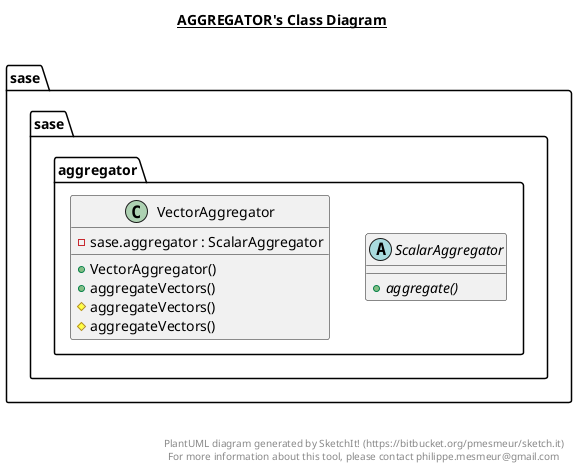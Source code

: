 @startuml

title __AGGREGATOR's Class Diagram__\n

  package sase.sase.aggregator {
    abstract class ScalarAggregator {
        {abstract} + aggregate()
    }
  }
  

  package sase.sase.aggregator {
    class VectorAggregator {
        - sase.aggregator : ScalarAggregator
        + VectorAggregator()
        + aggregateVectors()
        # aggregateVectors()
        # aggregateVectors()
    }
  }
  



right footer


PlantUML diagram generated by SketchIt! (https://bitbucket.org/pmesmeur/sketch.it)
For more information about this tool, please contact philippe.mesmeur@gmail.com
endfooter

@enduml
